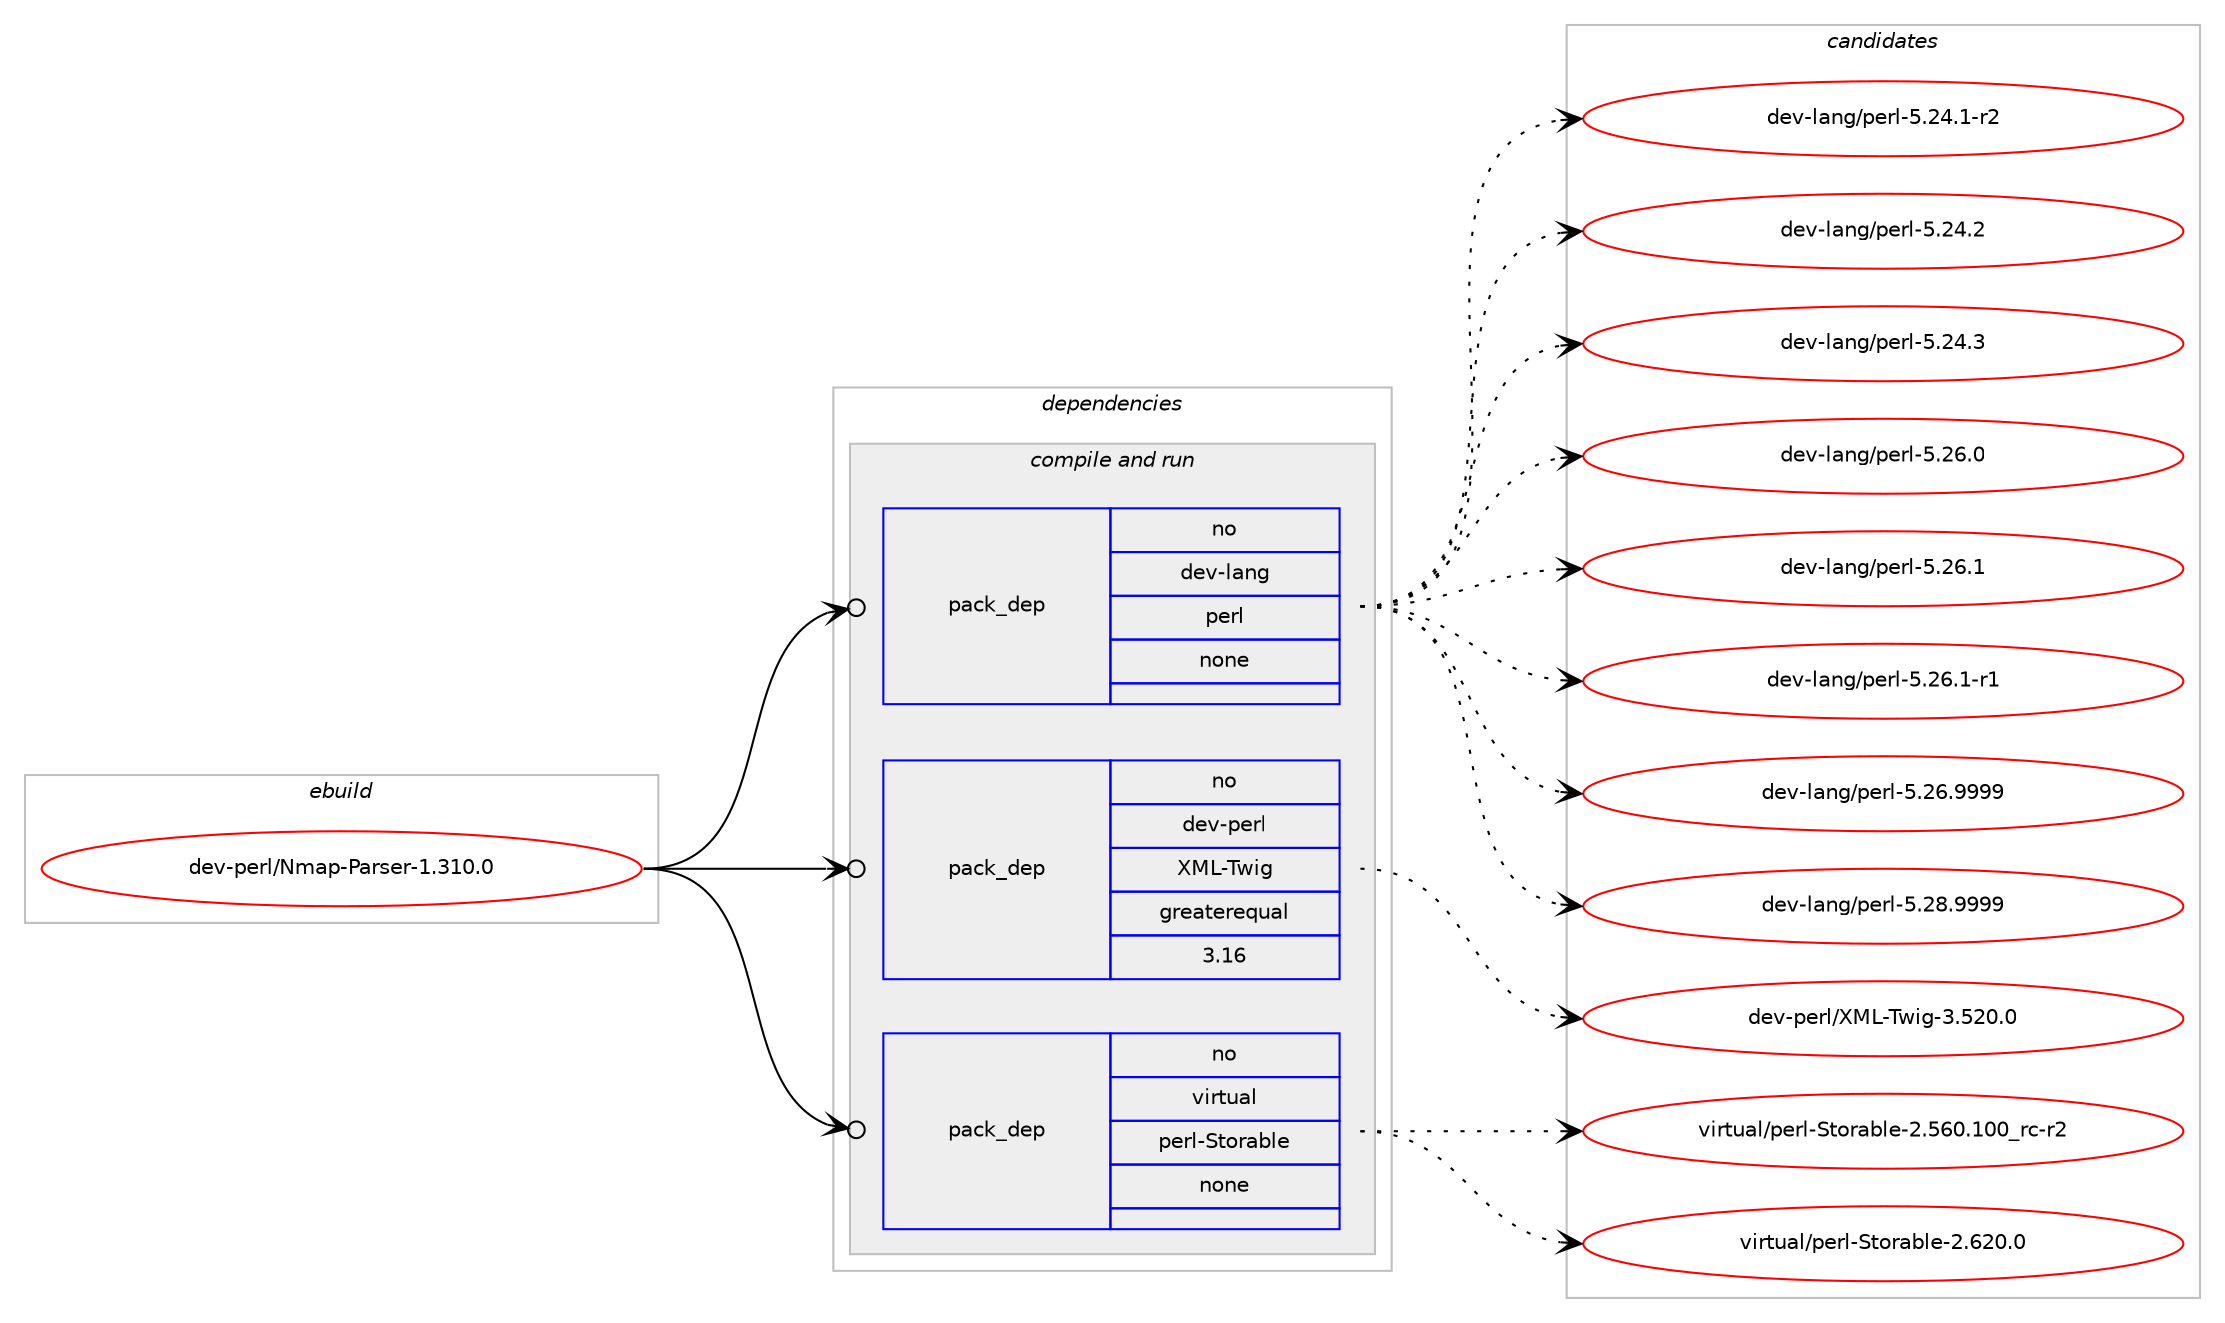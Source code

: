 digraph prolog {

# *************
# Graph options
# *************

newrank=true;
concentrate=true;
compound=true;
graph [rankdir=LR,fontname=Helvetica,fontsize=10,ranksep=1.5];#, ranksep=2.5, nodesep=0.2];
edge  [arrowhead=vee];
node  [fontname=Helvetica,fontsize=10];

# **********
# The ebuild
# **********

subgraph cluster_leftcol {
color=gray;
rank=same;
label=<<i>ebuild</i>>;
id [label="dev-perl/Nmap-Parser-1.310.0", color=red, width=4, href="../dev-perl/Nmap-Parser-1.310.0.svg"];
}

# ****************
# The dependencies
# ****************

subgraph cluster_midcol {
color=gray;
label=<<i>dependencies</i>>;
subgraph cluster_compile {
fillcolor="#eeeeee";
style=filled;
label=<<i>compile</i>>;
}
subgraph cluster_compileandrun {
fillcolor="#eeeeee";
style=filled;
label=<<i>compile and run</i>>;
subgraph pack105126 {
dependency136613 [label=<<TABLE BORDER="0" CELLBORDER="1" CELLSPACING="0" CELLPADDING="4" WIDTH="220"><TR><TD ROWSPAN="6" CELLPADDING="30">pack_dep</TD></TR><TR><TD WIDTH="110">no</TD></TR><TR><TD>dev-lang</TD></TR><TR><TD>perl</TD></TR><TR><TD>none</TD></TR><TR><TD></TD></TR></TABLE>>, shape=none, color=blue];
}
id:e -> dependency136613:w [weight=20,style="solid",arrowhead="odotvee"];
subgraph pack105127 {
dependency136614 [label=<<TABLE BORDER="0" CELLBORDER="1" CELLSPACING="0" CELLPADDING="4" WIDTH="220"><TR><TD ROWSPAN="6" CELLPADDING="30">pack_dep</TD></TR><TR><TD WIDTH="110">no</TD></TR><TR><TD>dev-perl</TD></TR><TR><TD>XML-Twig</TD></TR><TR><TD>greaterequal</TD></TR><TR><TD>3.16</TD></TR></TABLE>>, shape=none, color=blue];
}
id:e -> dependency136614:w [weight=20,style="solid",arrowhead="odotvee"];
subgraph pack105128 {
dependency136615 [label=<<TABLE BORDER="0" CELLBORDER="1" CELLSPACING="0" CELLPADDING="4" WIDTH="220"><TR><TD ROWSPAN="6" CELLPADDING="30">pack_dep</TD></TR><TR><TD WIDTH="110">no</TD></TR><TR><TD>virtual</TD></TR><TR><TD>perl-Storable</TD></TR><TR><TD>none</TD></TR><TR><TD></TD></TR></TABLE>>, shape=none, color=blue];
}
id:e -> dependency136615:w [weight=20,style="solid",arrowhead="odotvee"];
}
subgraph cluster_run {
fillcolor="#eeeeee";
style=filled;
label=<<i>run</i>>;
}
}

# **************
# The candidates
# **************

subgraph cluster_choices {
rank=same;
color=gray;
label=<<i>candidates</i>>;

subgraph choice105126 {
color=black;
nodesep=1;
choice100101118451089711010347112101114108455346505246494511450 [label="dev-lang/perl-5.24.1-r2", color=red, width=4,href="../dev-lang/perl-5.24.1-r2.svg"];
choice10010111845108971101034711210111410845534650524650 [label="dev-lang/perl-5.24.2", color=red, width=4,href="../dev-lang/perl-5.24.2.svg"];
choice10010111845108971101034711210111410845534650524651 [label="dev-lang/perl-5.24.3", color=red, width=4,href="../dev-lang/perl-5.24.3.svg"];
choice10010111845108971101034711210111410845534650544648 [label="dev-lang/perl-5.26.0", color=red, width=4,href="../dev-lang/perl-5.26.0.svg"];
choice10010111845108971101034711210111410845534650544649 [label="dev-lang/perl-5.26.1", color=red, width=4,href="../dev-lang/perl-5.26.1.svg"];
choice100101118451089711010347112101114108455346505446494511449 [label="dev-lang/perl-5.26.1-r1", color=red, width=4,href="../dev-lang/perl-5.26.1-r1.svg"];
choice10010111845108971101034711210111410845534650544657575757 [label="dev-lang/perl-5.26.9999", color=red, width=4,href="../dev-lang/perl-5.26.9999.svg"];
choice10010111845108971101034711210111410845534650564657575757 [label="dev-lang/perl-5.28.9999", color=red, width=4,href="../dev-lang/perl-5.28.9999.svg"];
dependency136613:e -> choice100101118451089711010347112101114108455346505246494511450:w [style=dotted,weight="100"];
dependency136613:e -> choice10010111845108971101034711210111410845534650524650:w [style=dotted,weight="100"];
dependency136613:e -> choice10010111845108971101034711210111410845534650524651:w [style=dotted,weight="100"];
dependency136613:e -> choice10010111845108971101034711210111410845534650544648:w [style=dotted,weight="100"];
dependency136613:e -> choice10010111845108971101034711210111410845534650544649:w [style=dotted,weight="100"];
dependency136613:e -> choice100101118451089711010347112101114108455346505446494511449:w [style=dotted,weight="100"];
dependency136613:e -> choice10010111845108971101034711210111410845534650544657575757:w [style=dotted,weight="100"];
dependency136613:e -> choice10010111845108971101034711210111410845534650564657575757:w [style=dotted,weight="100"];
}
subgraph choice105127 {
color=black;
nodesep=1;
choice100101118451121011141084788777645841191051034551465350484648 [label="dev-perl/XML-Twig-3.520.0", color=red, width=4,href="../dev-perl/XML-Twig-3.520.0.svg"];
dependency136614:e -> choice100101118451121011141084788777645841191051034551465350484648:w [style=dotted,weight="100"];
}
subgraph choice105128 {
color=black;
nodesep=1;
choice1181051141161179710847112101114108458311611111497981081014550465354484649484895114994511450 [label="virtual/perl-Storable-2.560.100_rc-r2", color=red, width=4,href="../virtual/perl-Storable-2.560.100_rc-r2.svg"];
choice1181051141161179710847112101114108458311611111497981081014550465450484648 [label="virtual/perl-Storable-2.620.0", color=red, width=4,href="../virtual/perl-Storable-2.620.0.svg"];
dependency136615:e -> choice1181051141161179710847112101114108458311611111497981081014550465354484649484895114994511450:w [style=dotted,weight="100"];
dependency136615:e -> choice1181051141161179710847112101114108458311611111497981081014550465450484648:w [style=dotted,weight="100"];
}
}

}
